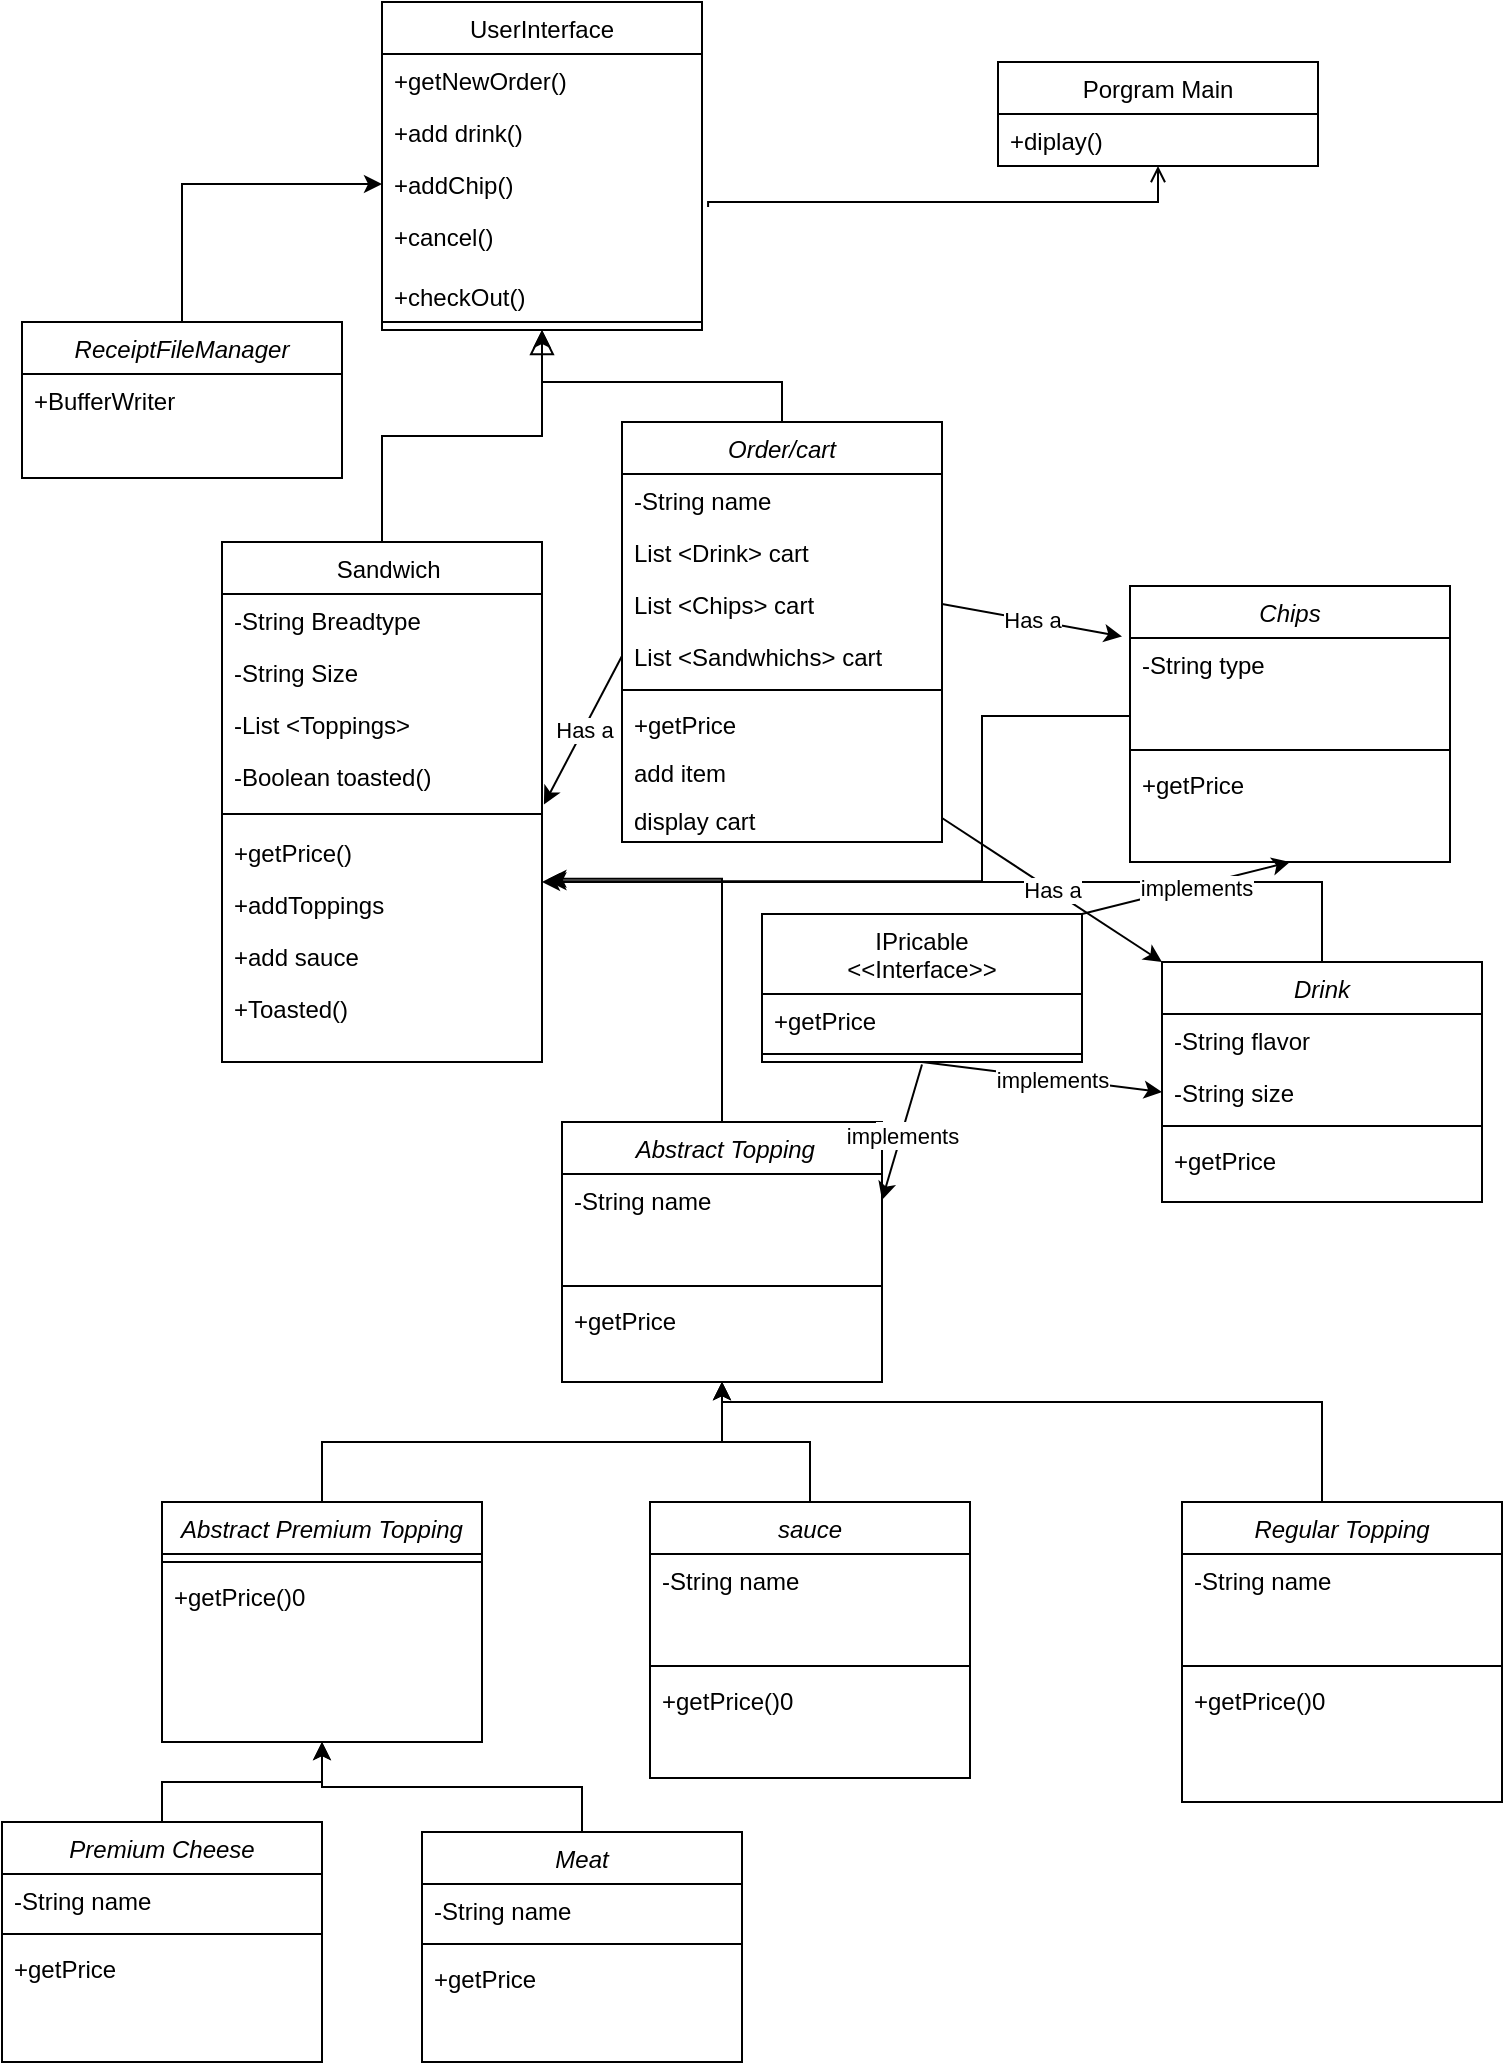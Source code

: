 <mxfile version="24.7.17">
  <diagram id="C5RBs43oDa-KdzZeNtuy" name="Page-1">
    <mxGraphModel dx="1685" dy="786" grid="1" gridSize="10" guides="1" tooltips="1" connect="1" arrows="1" fold="1" page="1" pageScale="1" pageWidth="827" pageHeight="1169" math="0" shadow="0">
      <root>
        <mxCell id="WIyWlLk6GJQsqaUBKTNV-0" />
        <mxCell id="WIyWlLk6GJQsqaUBKTNV-1" parent="WIyWlLk6GJQsqaUBKTNV-0" />
        <mxCell id="zkfFHV4jXpPFQw0GAbJ--6" value="  Sandwich" style="swimlane;fontStyle=0;align=center;verticalAlign=top;childLayout=stackLayout;horizontal=1;startSize=26;horizontalStack=0;resizeParent=1;resizeLast=0;collapsible=1;marginBottom=0;rounded=0;shadow=0;strokeWidth=1;" parent="WIyWlLk6GJQsqaUBKTNV-1" vertex="1">
          <mxGeometry x="120" y="360" width="160" height="260" as="geometry">
            <mxRectangle x="130" y="380" width="160" height="26" as="alternateBounds" />
          </mxGeometry>
        </mxCell>
        <mxCell id="zkfFHV4jXpPFQw0GAbJ--7" value="-String Breadtype&#xa;" style="text;align=left;verticalAlign=top;spacingLeft=4;spacingRight=4;overflow=hidden;rotatable=0;points=[[0,0.5],[1,0.5]];portConstraint=eastwest;" parent="zkfFHV4jXpPFQw0GAbJ--6" vertex="1">
          <mxGeometry y="26" width="160" height="26" as="geometry" />
        </mxCell>
        <mxCell id="zkfFHV4jXpPFQw0GAbJ--8" value="-String Size" style="text;align=left;verticalAlign=top;spacingLeft=4;spacingRight=4;overflow=hidden;rotatable=0;points=[[0,0.5],[1,0.5]];portConstraint=eastwest;rounded=0;shadow=0;html=0;" parent="zkfFHV4jXpPFQw0GAbJ--6" vertex="1">
          <mxGeometry y="52" width="160" height="26" as="geometry" />
        </mxCell>
        <mxCell id="WnvePumeRi0spUDsy9pE-118" value="-List &lt;Toppings&gt;" style="text;align=left;verticalAlign=top;spacingLeft=4;spacingRight=4;overflow=hidden;rotatable=0;points=[[0,0.5],[1,0.5]];portConstraint=eastwest;" vertex="1" parent="zkfFHV4jXpPFQw0GAbJ--6">
          <mxGeometry y="78" width="160" height="26" as="geometry" />
        </mxCell>
        <mxCell id="WnvePumeRi0spUDsy9pE-119" value="-Boolean toasted()" style="text;align=left;verticalAlign=top;spacingLeft=4;spacingRight=4;overflow=hidden;rotatable=0;points=[[0,0.5],[1,0.5]];portConstraint=eastwest;" vertex="1" parent="zkfFHV4jXpPFQw0GAbJ--6">
          <mxGeometry y="104" width="160" height="26" as="geometry" />
        </mxCell>
        <mxCell id="zkfFHV4jXpPFQw0GAbJ--9" value="" style="line;html=1;strokeWidth=1;align=left;verticalAlign=middle;spacingTop=-1;spacingLeft=3;spacingRight=3;rotatable=0;labelPosition=right;points=[];portConstraint=eastwest;" parent="zkfFHV4jXpPFQw0GAbJ--6" vertex="1">
          <mxGeometry y="130" width="160" height="12" as="geometry" />
        </mxCell>
        <mxCell id="WnvePumeRi0spUDsy9pE-21" value="+getPrice()" style="text;align=left;verticalAlign=top;spacingLeft=4;spacingRight=4;overflow=hidden;rotatable=0;points=[[0,0.5],[1,0.5]];portConstraint=eastwest;" vertex="1" parent="zkfFHV4jXpPFQw0GAbJ--6">
          <mxGeometry y="142" width="160" height="26" as="geometry" />
        </mxCell>
        <mxCell id="WnvePumeRi0spUDsy9pE-22" value="+addToppings" style="text;align=left;verticalAlign=top;spacingLeft=4;spacingRight=4;overflow=hidden;rotatable=0;points=[[0,0.5],[1,0.5]];portConstraint=eastwest;" vertex="1" parent="zkfFHV4jXpPFQw0GAbJ--6">
          <mxGeometry y="168" width="160" height="26" as="geometry" />
        </mxCell>
        <mxCell id="WnvePumeRi0spUDsy9pE-23" value="+add sauce" style="text;align=left;verticalAlign=top;spacingLeft=4;spacingRight=4;overflow=hidden;rotatable=0;points=[[0,0.5],[1,0.5]];portConstraint=eastwest;" vertex="1" parent="zkfFHV4jXpPFQw0GAbJ--6">
          <mxGeometry y="194" width="160" height="26" as="geometry" />
        </mxCell>
        <mxCell id="zkfFHV4jXpPFQw0GAbJ--11" value="+Toasted() " style="text;align=left;verticalAlign=top;spacingLeft=4;spacingRight=4;overflow=hidden;rotatable=0;points=[[0,0.5],[1,0.5]];portConstraint=eastwest;" parent="zkfFHV4jXpPFQw0GAbJ--6" vertex="1">
          <mxGeometry y="220" width="160" height="26" as="geometry" />
        </mxCell>
        <mxCell id="zkfFHV4jXpPFQw0GAbJ--12" value="" style="endArrow=block;endSize=10;endFill=0;shadow=0;strokeWidth=1;rounded=0;curved=0;edgeStyle=elbowEdgeStyle;elbow=vertical;entryX=0.5;entryY=1;entryDx=0;entryDy=0;" parent="WIyWlLk6GJQsqaUBKTNV-1" source="zkfFHV4jXpPFQw0GAbJ--6" target="WnvePumeRi0spUDsy9pE-9" edge="1">
          <mxGeometry width="160" relative="1" as="geometry">
            <mxPoint x="200" y="203" as="sourcePoint" />
            <mxPoint x="290" y="290" as="targetPoint" />
          </mxGeometry>
        </mxCell>
        <mxCell id="zkfFHV4jXpPFQw0GAbJ--17" value="Porgram Main" style="swimlane;fontStyle=0;align=center;verticalAlign=top;childLayout=stackLayout;horizontal=1;startSize=26;horizontalStack=0;resizeParent=1;resizeLast=0;collapsible=1;marginBottom=0;rounded=0;shadow=0;strokeWidth=1;" parent="WIyWlLk6GJQsqaUBKTNV-1" vertex="1">
          <mxGeometry x="508" y="120" width="160" height="52" as="geometry">
            <mxRectangle x="550" y="140" width="160" height="26" as="alternateBounds" />
          </mxGeometry>
        </mxCell>
        <mxCell id="zkfFHV4jXpPFQw0GAbJ--19" value="+diplay()" style="text;align=left;verticalAlign=top;spacingLeft=4;spacingRight=4;overflow=hidden;rotatable=0;points=[[0,0.5],[1,0.5]];portConstraint=eastwest;rounded=0;shadow=0;html=0;" parent="zkfFHV4jXpPFQw0GAbJ--17" vertex="1">
          <mxGeometry y="26" width="160" height="26" as="geometry" />
        </mxCell>
        <mxCell id="zkfFHV4jXpPFQw0GAbJ--26" value="" style="endArrow=open;shadow=0;strokeWidth=1;rounded=0;curved=0;endFill=1;edgeStyle=elbowEdgeStyle;elbow=vertical;exitX=1.019;exitY=0.944;exitDx=0;exitDy=0;exitPerimeter=0;" parent="WIyWlLk6GJQsqaUBKTNV-1" source="WnvePumeRi0spUDsy9pE-12" target="zkfFHV4jXpPFQw0GAbJ--17" edge="1">
          <mxGeometry x="0.5" y="41" relative="1" as="geometry">
            <mxPoint x="370" y="190" as="sourcePoint" />
            <mxPoint x="540" y="192" as="targetPoint" />
            <mxPoint x="-40" y="32" as="offset" />
            <Array as="points">
              <mxPoint x="360" y="190" />
            </Array>
          </mxGeometry>
        </mxCell>
        <mxCell id="WnvePumeRi0spUDsy9pE-9" value="UserInterface" style="swimlane;fontStyle=0;align=center;verticalAlign=top;childLayout=stackLayout;horizontal=1;startSize=26;horizontalStack=0;resizeParent=1;resizeLast=0;collapsible=1;marginBottom=0;rounded=0;shadow=0;strokeWidth=1;" vertex="1" parent="WIyWlLk6GJQsqaUBKTNV-1">
          <mxGeometry x="200" y="90" width="160" height="164" as="geometry">
            <mxRectangle x="550" y="140" width="160" height="26" as="alternateBounds" />
          </mxGeometry>
        </mxCell>
        <mxCell id="WnvePumeRi0spUDsy9pE-10" value="+getNewOrder()" style="text;align=left;verticalAlign=top;spacingLeft=4;spacingRight=4;overflow=hidden;rotatable=0;points=[[0,0.5],[1,0.5]];portConstraint=eastwest;rounded=0;shadow=0;html=0;" vertex="1" parent="WnvePumeRi0spUDsy9pE-9">
          <mxGeometry y="26" width="160" height="26" as="geometry" />
        </mxCell>
        <mxCell id="WnvePumeRi0spUDsy9pE-11" value="+add drink()" style="text;align=left;verticalAlign=top;spacingLeft=4;spacingRight=4;overflow=hidden;rotatable=0;points=[[0,0.5],[1,0.5]];portConstraint=eastwest;rounded=0;shadow=0;html=0;" vertex="1" parent="WnvePumeRi0spUDsy9pE-9">
          <mxGeometry y="52" width="160" height="26" as="geometry" />
        </mxCell>
        <mxCell id="WnvePumeRi0spUDsy9pE-12" value="+addChip()" style="text;align=left;verticalAlign=top;spacingLeft=4;spacingRight=4;overflow=hidden;rotatable=0;points=[[0,0.5],[1,0.5]];portConstraint=eastwest;rounded=0;shadow=0;html=0;" vertex="1" parent="WnvePumeRi0spUDsy9pE-9">
          <mxGeometry y="78" width="160" height="26" as="geometry" />
        </mxCell>
        <mxCell id="WnvePumeRi0spUDsy9pE-13" value="+cancel()" style="text;align=left;verticalAlign=top;spacingLeft=4;spacingRight=4;overflow=hidden;rotatable=0;points=[[0,0.5],[1,0.5]];portConstraint=eastwest;" vertex="1" parent="WnvePumeRi0spUDsy9pE-9">
          <mxGeometry y="104" width="160" height="30" as="geometry" />
        </mxCell>
        <mxCell id="WnvePumeRi0spUDsy9pE-14" value="+checkOut()" style="text;align=left;verticalAlign=top;spacingLeft=4;spacingRight=4;overflow=hidden;rotatable=0;points=[[0,0.5],[1,0.5]];portConstraint=eastwest;" vertex="1" parent="WnvePumeRi0spUDsy9pE-9">
          <mxGeometry y="134" width="160" height="22" as="geometry" />
        </mxCell>
        <mxCell id="WnvePumeRi0spUDsy9pE-15" value="" style="line;html=1;strokeWidth=1;align=left;verticalAlign=middle;spacingTop=-1;spacingLeft=3;spacingRight=3;rotatable=0;labelPosition=right;points=[];portConstraint=eastwest;" vertex="1" parent="WnvePumeRi0spUDsy9pE-9">
          <mxGeometry y="156" width="160" height="8" as="geometry" />
        </mxCell>
        <mxCell id="WnvePumeRi0spUDsy9pE-17" value="IPricable&#xa;&lt;&lt;Interface&gt;&gt;" style="swimlane;fontStyle=0;align=center;verticalAlign=top;childLayout=stackLayout;horizontal=1;startSize=40;horizontalStack=0;resizeParent=1;resizeLast=0;collapsible=1;marginBottom=0;rounded=0;shadow=0;strokeWidth=1;" vertex="1" parent="WIyWlLk6GJQsqaUBKTNV-1">
          <mxGeometry x="390" y="546" width="160" height="74" as="geometry">
            <mxRectangle x="20" y="110" width="160" height="26" as="alternateBounds" />
          </mxGeometry>
        </mxCell>
        <mxCell id="WnvePumeRi0spUDsy9pE-18" value="+getPrice" style="text;align=left;verticalAlign=top;spacingLeft=4;spacingRight=4;overflow=hidden;rotatable=0;points=[[0,0.5],[1,0.5]];portConstraint=eastwest;rounded=0;shadow=0;html=0;" vertex="1" parent="WnvePumeRi0spUDsy9pE-17">
          <mxGeometry y="40" width="160" height="26" as="geometry" />
        </mxCell>
        <mxCell id="WnvePumeRi0spUDsy9pE-19" value="" style="line;html=1;strokeWidth=1;align=left;verticalAlign=middle;spacingTop=-1;spacingLeft=3;spacingRight=3;rotatable=0;labelPosition=right;points=[];portConstraint=eastwest;" vertex="1" parent="WnvePumeRi0spUDsy9pE-17">
          <mxGeometry y="66" width="160" height="8" as="geometry" />
        </mxCell>
        <mxCell id="WnvePumeRi0spUDsy9pE-143" style="edgeStyle=orthogonalEdgeStyle;rounded=0;orthogonalLoop=1;jettySize=auto;html=1;" edge="1" parent="WIyWlLk6GJQsqaUBKTNV-1" source="WnvePumeRi0spUDsy9pE-62">
          <mxGeometry relative="1" as="geometry">
            <mxPoint x="280" y="530" as="targetPoint" />
            <Array as="points">
              <mxPoint x="670" y="530" />
              <mxPoint x="670" y="530" />
            </Array>
          </mxGeometry>
        </mxCell>
        <mxCell id="WnvePumeRi0spUDsy9pE-62" value="Drink" style="swimlane;fontStyle=2;align=center;verticalAlign=top;childLayout=stackLayout;horizontal=1;startSize=26;horizontalStack=0;resizeParent=1;resizeLast=0;collapsible=1;marginBottom=0;rounded=0;shadow=0;strokeWidth=1;" vertex="1" parent="WIyWlLk6GJQsqaUBKTNV-1">
          <mxGeometry x="590" y="570" width="160" height="120" as="geometry">
            <mxRectangle x="230" y="140" width="160" height="26" as="alternateBounds" />
          </mxGeometry>
        </mxCell>
        <mxCell id="WnvePumeRi0spUDsy9pE-63" value="-String flavor" style="text;align=left;verticalAlign=top;spacingLeft=4;spacingRight=4;overflow=hidden;rotatable=0;points=[[0,0.5],[1,0.5]];portConstraint=eastwest;" vertex="1" parent="WnvePumeRi0spUDsy9pE-62">
          <mxGeometry y="26" width="160" height="26" as="geometry" />
        </mxCell>
        <mxCell id="WnvePumeRi0spUDsy9pE-64" value="-String size" style="text;align=left;verticalAlign=top;spacingLeft=4;spacingRight=4;overflow=hidden;rotatable=0;points=[[0,0.5],[1,0.5]];portConstraint=eastwest;rounded=0;shadow=0;html=0;" vertex="1" parent="WnvePumeRi0spUDsy9pE-62">
          <mxGeometry y="52" width="160" height="26" as="geometry" />
        </mxCell>
        <mxCell id="WnvePumeRi0spUDsy9pE-67" value="" style="line;html=1;strokeWidth=1;align=left;verticalAlign=middle;spacingTop=-1;spacingLeft=3;spacingRight=3;rotatable=0;labelPosition=right;points=[];portConstraint=eastwest;" vertex="1" parent="WnvePumeRi0spUDsy9pE-62">
          <mxGeometry y="78" width="160" height="8" as="geometry" />
        </mxCell>
        <mxCell id="WnvePumeRi0spUDsy9pE-68" value="+getPrice" style="text;align=left;verticalAlign=top;spacingLeft=4;spacingRight=4;overflow=hidden;rotatable=0;points=[[0,0.5],[1,0.5]];portConstraint=eastwest;" vertex="1" parent="WnvePumeRi0spUDsy9pE-62">
          <mxGeometry y="86" width="160" height="26" as="geometry" />
        </mxCell>
        <mxCell id="WnvePumeRi0spUDsy9pE-139" style="edgeStyle=orthogonalEdgeStyle;rounded=0;orthogonalLoop=1;jettySize=auto;html=1;entryX=0.5;entryY=1;entryDx=0;entryDy=0;" edge="1" parent="WIyWlLk6GJQsqaUBKTNV-1" source="WnvePumeRi0spUDsy9pE-76" target="WnvePumeRi0spUDsy9pE-121">
          <mxGeometry relative="1" as="geometry">
            <mxPoint x="680" y="790" as="targetPoint" />
            <Array as="points">
              <mxPoint x="670" y="790" />
              <mxPoint x="370" y="790" />
            </Array>
          </mxGeometry>
        </mxCell>
        <mxCell id="WnvePumeRi0spUDsy9pE-76" value="Regular Topping" style="swimlane;fontStyle=2;align=center;verticalAlign=top;childLayout=stackLayout;horizontal=1;startSize=26;horizontalStack=0;resizeParent=1;resizeLast=0;collapsible=1;marginBottom=0;rounded=0;shadow=0;strokeWidth=1;" vertex="1" parent="WIyWlLk6GJQsqaUBKTNV-1">
          <mxGeometry x="600" y="840" width="160" height="150" as="geometry">
            <mxRectangle x="230" y="140" width="160" height="26" as="alternateBounds" />
          </mxGeometry>
        </mxCell>
        <mxCell id="WnvePumeRi0spUDsy9pE-77" value="-String name" style="text;align=left;verticalAlign=top;spacingLeft=4;spacingRight=4;overflow=hidden;rotatable=0;points=[[0,0.5],[1,0.5]];portConstraint=eastwest;" vertex="1" parent="WnvePumeRi0spUDsy9pE-76">
          <mxGeometry y="26" width="160" height="26" as="geometry" />
        </mxCell>
        <mxCell id="WnvePumeRi0spUDsy9pE-78" value=" " style="text;align=left;verticalAlign=top;spacingLeft=4;spacingRight=4;overflow=hidden;rotatable=0;points=[[0,0.5],[1,0.5]];portConstraint=eastwest;rounded=0;shadow=0;html=0;" vertex="1" parent="WnvePumeRi0spUDsy9pE-76">
          <mxGeometry y="52" width="160" height="26" as="geometry" />
        </mxCell>
        <mxCell id="WnvePumeRi0spUDsy9pE-79" value="" style="line;html=1;strokeWidth=1;align=left;verticalAlign=middle;spacingTop=-1;spacingLeft=3;spacingRight=3;rotatable=0;labelPosition=right;points=[];portConstraint=eastwest;" vertex="1" parent="WnvePumeRi0spUDsy9pE-76">
          <mxGeometry y="78" width="160" height="8" as="geometry" />
        </mxCell>
        <mxCell id="WnvePumeRi0spUDsy9pE-120" value="+getPrice()0" style="text;align=left;verticalAlign=top;spacingLeft=4;spacingRight=4;overflow=hidden;rotatable=0;points=[[0,0.5],[1,0.5]];portConstraint=eastwest;" vertex="1" parent="WnvePumeRi0spUDsy9pE-76">
          <mxGeometry y="86" width="160" height="26" as="geometry" />
        </mxCell>
        <mxCell id="WnvePumeRi0spUDsy9pE-138" style="edgeStyle=orthogonalEdgeStyle;rounded=0;orthogonalLoop=1;jettySize=auto;html=1;entryX=0.5;entryY=1;entryDx=0;entryDy=0;" edge="1" parent="WIyWlLk6GJQsqaUBKTNV-1" source="WnvePumeRi0spUDsy9pE-86" target="WnvePumeRi0spUDsy9pE-121">
          <mxGeometry relative="1" as="geometry" />
        </mxCell>
        <mxCell id="WnvePumeRi0spUDsy9pE-86" value="sauce" style="swimlane;fontStyle=2;align=center;verticalAlign=top;childLayout=stackLayout;horizontal=1;startSize=26;horizontalStack=0;resizeParent=1;resizeLast=0;collapsible=1;marginBottom=0;rounded=0;shadow=0;strokeWidth=1;" vertex="1" parent="WIyWlLk6GJQsqaUBKTNV-1">
          <mxGeometry x="334" y="840" width="160" height="138" as="geometry">
            <mxRectangle x="230" y="140" width="160" height="26" as="alternateBounds" />
          </mxGeometry>
        </mxCell>
        <mxCell id="WnvePumeRi0spUDsy9pE-87" value="-String name" style="text;align=left;verticalAlign=top;spacingLeft=4;spacingRight=4;overflow=hidden;rotatable=0;points=[[0,0.5],[1,0.5]];portConstraint=eastwest;" vertex="1" parent="WnvePumeRi0spUDsy9pE-86">
          <mxGeometry y="26" width="160" height="26" as="geometry" />
        </mxCell>
        <mxCell id="WnvePumeRi0spUDsy9pE-88" value=" " style="text;align=left;verticalAlign=top;spacingLeft=4;spacingRight=4;overflow=hidden;rotatable=0;points=[[0,0.5],[1,0.5]];portConstraint=eastwest;rounded=0;shadow=0;html=0;" vertex="1" parent="WnvePumeRi0spUDsy9pE-86">
          <mxGeometry y="52" width="160" height="26" as="geometry" />
        </mxCell>
        <mxCell id="WnvePumeRi0spUDsy9pE-89" value="" style="line;html=1;strokeWidth=1;align=left;verticalAlign=middle;spacingTop=-1;spacingLeft=3;spacingRight=3;rotatable=0;labelPosition=right;points=[];portConstraint=eastwest;" vertex="1" parent="WnvePumeRi0spUDsy9pE-86">
          <mxGeometry y="78" width="160" height="8" as="geometry" />
        </mxCell>
        <mxCell id="WnvePumeRi0spUDsy9pE-148" value="+getPrice()0" style="text;align=left;verticalAlign=top;spacingLeft=4;spacingRight=4;overflow=hidden;rotatable=0;points=[[0,0.5],[1,0.5]];portConstraint=eastwest;" vertex="1" parent="WnvePumeRi0spUDsy9pE-86">
          <mxGeometry y="86" width="160" height="26" as="geometry" />
        </mxCell>
        <mxCell id="WnvePumeRi0spUDsy9pE-91" value="Chips" style="swimlane;fontStyle=2;align=center;verticalAlign=top;childLayout=stackLayout;horizontal=1;startSize=26;horizontalStack=0;resizeParent=1;resizeLast=0;collapsible=1;marginBottom=0;rounded=0;shadow=0;strokeWidth=1;" vertex="1" parent="WIyWlLk6GJQsqaUBKTNV-1">
          <mxGeometry x="574" y="382" width="160" height="138" as="geometry">
            <mxRectangle x="230" y="140" width="160" height="26" as="alternateBounds" />
          </mxGeometry>
        </mxCell>
        <mxCell id="WnvePumeRi0spUDsy9pE-92" value="-String type" style="text;align=left;verticalAlign=top;spacingLeft=4;spacingRight=4;overflow=hidden;rotatable=0;points=[[0,0.5],[1,0.5]];portConstraint=eastwest;" vertex="1" parent="WnvePumeRi0spUDsy9pE-91">
          <mxGeometry y="26" width="160" height="26" as="geometry" />
        </mxCell>
        <mxCell id="WnvePumeRi0spUDsy9pE-93" value=" " style="text;align=left;verticalAlign=top;spacingLeft=4;spacingRight=4;overflow=hidden;rotatable=0;points=[[0,0.5],[1,0.5]];portConstraint=eastwest;rounded=0;shadow=0;html=0;" vertex="1" parent="WnvePumeRi0spUDsy9pE-91">
          <mxGeometry y="52" width="160" height="26" as="geometry" />
        </mxCell>
        <mxCell id="WnvePumeRi0spUDsy9pE-94" value="" style="line;html=1;strokeWidth=1;align=left;verticalAlign=middle;spacingTop=-1;spacingLeft=3;spacingRight=3;rotatable=0;labelPosition=right;points=[];portConstraint=eastwest;" vertex="1" parent="WnvePumeRi0spUDsy9pE-91">
          <mxGeometry y="78" width="160" height="8" as="geometry" />
        </mxCell>
        <mxCell id="WnvePumeRi0spUDsy9pE-95" value="+getPrice" style="text;align=left;verticalAlign=top;spacingLeft=4;spacingRight=4;overflow=hidden;rotatable=0;points=[[0,0.5],[1,0.5]];portConstraint=eastwest;" vertex="1" parent="WnvePumeRi0spUDsy9pE-91">
          <mxGeometry y="86" width="160" height="24" as="geometry" />
        </mxCell>
        <mxCell id="WnvePumeRi0spUDsy9pE-150" style="edgeStyle=orthogonalEdgeStyle;rounded=0;orthogonalLoop=1;jettySize=auto;html=1;entryX=0.5;entryY=1;entryDx=0;entryDy=0;" edge="1" parent="WIyWlLk6GJQsqaUBKTNV-1" source="WnvePumeRi0spUDsy9pE-96" target="WnvePumeRi0spUDsy9pE-9">
          <mxGeometry relative="1" as="geometry">
            <mxPoint x="280" y="280" as="targetPoint" />
            <Array as="points">
              <mxPoint x="400" y="280" />
              <mxPoint x="280" y="280" />
            </Array>
          </mxGeometry>
        </mxCell>
        <mxCell id="WnvePumeRi0spUDsy9pE-96" value="Order/cart" style="swimlane;fontStyle=2;align=center;verticalAlign=top;childLayout=stackLayout;horizontal=1;startSize=26;horizontalStack=0;resizeParent=1;resizeLast=0;collapsible=1;marginBottom=0;rounded=0;shadow=0;strokeWidth=1;" vertex="1" parent="WIyWlLk6GJQsqaUBKTNV-1">
          <mxGeometry x="320" y="300" width="160" height="210" as="geometry">
            <mxRectangle x="230" y="140" width="160" height="26" as="alternateBounds" />
          </mxGeometry>
        </mxCell>
        <mxCell id="WnvePumeRi0spUDsy9pE-97" value="-String name" style="text;align=left;verticalAlign=top;spacingLeft=4;spacingRight=4;overflow=hidden;rotatable=0;points=[[0,0.5],[1,0.5]];portConstraint=eastwest;" vertex="1" parent="WnvePumeRi0spUDsy9pE-96">
          <mxGeometry y="26" width="160" height="26" as="geometry" />
        </mxCell>
        <mxCell id="WnvePumeRi0spUDsy9pE-98" value="List &lt;Drink&gt; cart" style="text;align=left;verticalAlign=top;spacingLeft=4;spacingRight=4;overflow=hidden;rotatable=0;points=[[0,0.5],[1,0.5]];portConstraint=eastwest;rounded=0;shadow=0;html=0;" vertex="1" parent="WnvePumeRi0spUDsy9pE-96">
          <mxGeometry y="52" width="160" height="26" as="geometry" />
        </mxCell>
        <mxCell id="WnvePumeRi0spUDsy9pE-152" value="List &lt;Chips&gt; cart" style="text;align=left;verticalAlign=top;spacingLeft=4;spacingRight=4;overflow=hidden;rotatable=0;points=[[0,0.5],[1,0.5]];portConstraint=eastwest;rounded=0;shadow=0;html=0;" vertex="1" parent="WnvePumeRi0spUDsy9pE-96">
          <mxGeometry y="78" width="160" height="26" as="geometry" />
        </mxCell>
        <mxCell id="WnvePumeRi0spUDsy9pE-153" value="List &lt;Sandwhichs&gt; cart" style="text;align=left;verticalAlign=top;spacingLeft=4;spacingRight=4;overflow=hidden;rotatable=0;points=[[0,0.5],[1,0.5]];portConstraint=eastwest;rounded=0;shadow=0;html=0;" vertex="1" parent="WnvePumeRi0spUDsy9pE-96">
          <mxGeometry y="104" width="160" height="26" as="geometry" />
        </mxCell>
        <mxCell id="WnvePumeRi0spUDsy9pE-99" value="" style="line;html=1;strokeWidth=1;align=left;verticalAlign=middle;spacingTop=-1;spacingLeft=3;spacingRight=3;rotatable=0;labelPosition=right;points=[];portConstraint=eastwest;" vertex="1" parent="WnvePumeRi0spUDsy9pE-96">
          <mxGeometry y="130" width="160" height="8" as="geometry" />
        </mxCell>
        <mxCell id="WnvePumeRi0spUDsy9pE-100" value="+getPrice" style="text;align=left;verticalAlign=top;spacingLeft=4;spacingRight=4;overflow=hidden;rotatable=0;points=[[0,0.5],[1,0.5]];portConstraint=eastwest;" vertex="1" parent="WnvePumeRi0spUDsy9pE-96">
          <mxGeometry y="138" width="160" height="24" as="geometry" />
        </mxCell>
        <mxCell id="WnvePumeRi0spUDsy9pE-101" value="add item&#xa;" style="text;align=left;verticalAlign=top;spacingLeft=4;spacingRight=4;overflow=hidden;rotatable=0;points=[[0,0.5],[1,0.5]];portConstraint=eastwest;" vertex="1" parent="WnvePumeRi0spUDsy9pE-96">
          <mxGeometry y="162" width="160" height="24" as="geometry" />
        </mxCell>
        <mxCell id="WnvePumeRi0spUDsy9pE-102" value="display cart&#xa;" style="text;align=left;verticalAlign=top;spacingLeft=4;spacingRight=4;overflow=hidden;rotatable=0;points=[[0,0.5],[1,0.5]];portConstraint=eastwest;" vertex="1" parent="WnvePumeRi0spUDsy9pE-96">
          <mxGeometry y="186" width="160" height="24" as="geometry" />
        </mxCell>
        <mxCell id="WnvePumeRi0spUDsy9pE-149" style="edgeStyle=orthogonalEdgeStyle;rounded=0;orthogonalLoop=1;jettySize=auto;html=1;entryX=0;entryY=0.5;entryDx=0;entryDy=0;" edge="1" parent="WIyWlLk6GJQsqaUBKTNV-1" source="WnvePumeRi0spUDsy9pE-113" target="WnvePumeRi0spUDsy9pE-12">
          <mxGeometry relative="1" as="geometry">
            <mxPoint x="100" y="190" as="targetPoint" />
            <Array as="points">
              <mxPoint x="100" y="181" />
            </Array>
          </mxGeometry>
        </mxCell>
        <mxCell id="WnvePumeRi0spUDsy9pE-113" value="ReceiptFileManager" style="swimlane;fontStyle=2;align=center;verticalAlign=top;childLayout=stackLayout;horizontal=1;startSize=26;horizontalStack=0;resizeParent=1;resizeLast=0;collapsible=1;marginBottom=0;rounded=0;shadow=0;strokeWidth=1;" vertex="1" parent="WIyWlLk6GJQsqaUBKTNV-1">
          <mxGeometry x="20" y="250" width="160" height="78" as="geometry">
            <mxRectangle x="230" y="140" width="160" height="26" as="alternateBounds" />
          </mxGeometry>
        </mxCell>
        <mxCell id="WnvePumeRi0spUDsy9pE-114" value="+BufferWriter" style="text;align=left;verticalAlign=top;spacingLeft=4;spacingRight=4;overflow=hidden;rotatable=0;points=[[0,0.5],[1,0.5]];portConstraint=eastwest;" vertex="1" parent="WnvePumeRi0spUDsy9pE-113">
          <mxGeometry y="26" width="160" height="26" as="geometry" />
        </mxCell>
        <mxCell id="WnvePumeRi0spUDsy9pE-115" value=" " style="text;align=left;verticalAlign=top;spacingLeft=4;spacingRight=4;overflow=hidden;rotatable=0;points=[[0,0.5],[1,0.5]];portConstraint=eastwest;rounded=0;shadow=0;html=0;" vertex="1" parent="WnvePumeRi0spUDsy9pE-113">
          <mxGeometry y="52" width="160" height="26" as="geometry" />
        </mxCell>
        <mxCell id="WnvePumeRi0spUDsy9pE-147" style="edgeStyle=orthogonalEdgeStyle;rounded=0;orthogonalLoop=1;jettySize=auto;html=1;entryX=1.02;entryY=0.015;entryDx=0;entryDy=0;entryPerimeter=0;" edge="1" parent="WIyWlLk6GJQsqaUBKTNV-1" source="WnvePumeRi0spUDsy9pE-121" target="WnvePumeRi0spUDsy9pE-22">
          <mxGeometry relative="1" as="geometry">
            <mxPoint x="370" y="530" as="targetPoint" />
            <Array as="points">
              <mxPoint x="370" y="528" />
            </Array>
          </mxGeometry>
        </mxCell>
        <mxCell id="WnvePumeRi0spUDsy9pE-121" value=" Abstract Topping" style="swimlane;fontStyle=2;align=center;verticalAlign=top;childLayout=stackLayout;horizontal=1;startSize=26;horizontalStack=0;resizeParent=1;resizeLast=0;collapsible=1;marginBottom=0;rounded=0;shadow=0;strokeWidth=1;" vertex="1" parent="WIyWlLk6GJQsqaUBKTNV-1">
          <mxGeometry x="290" y="650" width="160" height="130" as="geometry">
            <mxRectangle x="230" y="140" width="160" height="26" as="alternateBounds" />
          </mxGeometry>
        </mxCell>
        <mxCell id="WnvePumeRi0spUDsy9pE-122" value="-String name" style="text;align=left;verticalAlign=top;spacingLeft=4;spacingRight=4;overflow=hidden;rotatable=0;points=[[0,0.5],[1,0.5]];portConstraint=eastwest;" vertex="1" parent="WnvePumeRi0spUDsy9pE-121">
          <mxGeometry y="26" width="160" height="26" as="geometry" />
        </mxCell>
        <mxCell id="WnvePumeRi0spUDsy9pE-123" value=" " style="text;align=left;verticalAlign=top;spacingLeft=4;spacingRight=4;overflow=hidden;rotatable=0;points=[[0,0.5],[1,0.5]];portConstraint=eastwest;rounded=0;shadow=0;html=0;" vertex="1" parent="WnvePumeRi0spUDsy9pE-121">
          <mxGeometry y="52" width="160" height="26" as="geometry" />
        </mxCell>
        <mxCell id="WnvePumeRi0spUDsy9pE-124" value="" style="line;html=1;strokeWidth=1;align=left;verticalAlign=middle;spacingTop=-1;spacingLeft=3;spacingRight=3;rotatable=0;labelPosition=right;points=[];portConstraint=eastwest;" vertex="1" parent="WnvePumeRi0spUDsy9pE-121">
          <mxGeometry y="78" width="160" height="8" as="geometry" />
        </mxCell>
        <mxCell id="WnvePumeRi0spUDsy9pE-125" value="+getPrice" style="text;align=left;verticalAlign=top;spacingLeft=4;spacingRight=4;overflow=hidden;rotatable=0;points=[[0,0.5],[1,0.5]];portConstraint=eastwest;" vertex="1" parent="WnvePumeRi0spUDsy9pE-121">
          <mxGeometry y="86" width="160" height="26" as="geometry" />
        </mxCell>
        <mxCell id="WnvePumeRi0spUDsy9pE-141" style="edgeStyle=orthogonalEdgeStyle;rounded=0;orthogonalLoop=1;jettySize=auto;html=1;entryX=0.5;entryY=1;entryDx=0;entryDy=0;" edge="1" parent="WIyWlLk6GJQsqaUBKTNV-1" source="WnvePumeRi0spUDsy9pE-126" target="zkfFHV4jXpPFQw0GAbJ--0">
          <mxGeometry relative="1" as="geometry" />
        </mxCell>
        <mxCell id="WnvePumeRi0spUDsy9pE-126" value="Premium Cheese" style="swimlane;fontStyle=2;align=center;verticalAlign=top;childLayout=stackLayout;horizontal=1;startSize=26;horizontalStack=0;resizeParent=1;resizeLast=0;collapsible=1;marginBottom=0;rounded=0;shadow=0;strokeWidth=1;" vertex="1" parent="WIyWlLk6GJQsqaUBKTNV-1">
          <mxGeometry x="10" y="1000" width="160" height="120" as="geometry">
            <mxRectangle x="230" y="140" width="160" height="26" as="alternateBounds" />
          </mxGeometry>
        </mxCell>
        <mxCell id="WnvePumeRi0spUDsy9pE-127" value="-String name" style="text;align=left;verticalAlign=top;spacingLeft=4;spacingRight=4;overflow=hidden;rotatable=0;points=[[0,0.5],[1,0.5]];portConstraint=eastwest;" vertex="1" parent="WnvePumeRi0spUDsy9pE-126">
          <mxGeometry y="26" width="160" height="26" as="geometry" />
        </mxCell>
        <mxCell id="WnvePumeRi0spUDsy9pE-129" value="" style="line;html=1;strokeWidth=1;align=left;verticalAlign=middle;spacingTop=-1;spacingLeft=3;spacingRight=3;rotatable=0;labelPosition=right;points=[];portConstraint=eastwest;" vertex="1" parent="WnvePumeRi0spUDsy9pE-126">
          <mxGeometry y="52" width="160" height="8" as="geometry" />
        </mxCell>
        <mxCell id="WnvePumeRi0spUDsy9pE-130" value="+getPrice" style="text;align=left;verticalAlign=top;spacingLeft=4;spacingRight=4;overflow=hidden;rotatable=0;points=[[0,0.5],[1,0.5]];portConstraint=eastwest;" vertex="1" parent="WnvePumeRi0spUDsy9pE-126">
          <mxGeometry y="60" width="160" height="26" as="geometry" />
        </mxCell>
        <mxCell id="WnvePumeRi0spUDsy9pE-140" style="edgeStyle=orthogonalEdgeStyle;rounded=0;orthogonalLoop=1;jettySize=auto;html=1;entryX=0.5;entryY=1;entryDx=0;entryDy=0;" edge="1" parent="WIyWlLk6GJQsqaUBKTNV-1" source="WnvePumeRi0spUDsy9pE-131" target="zkfFHV4jXpPFQw0GAbJ--0">
          <mxGeometry relative="1" as="geometry" />
        </mxCell>
        <mxCell id="WnvePumeRi0spUDsy9pE-131" value="Meat" style="swimlane;fontStyle=2;align=center;verticalAlign=top;childLayout=stackLayout;horizontal=1;startSize=26;horizontalStack=0;resizeParent=1;resizeLast=0;collapsible=1;marginBottom=0;rounded=0;shadow=0;strokeWidth=1;" vertex="1" parent="WIyWlLk6GJQsqaUBKTNV-1">
          <mxGeometry x="220" y="1005" width="160" height="115" as="geometry">
            <mxRectangle x="230" y="140" width="160" height="26" as="alternateBounds" />
          </mxGeometry>
        </mxCell>
        <mxCell id="WnvePumeRi0spUDsy9pE-132" value="-String name" style="text;align=left;verticalAlign=top;spacingLeft=4;spacingRight=4;overflow=hidden;rotatable=0;points=[[0,0.5],[1,0.5]];portConstraint=eastwest;" vertex="1" parent="WnvePumeRi0spUDsy9pE-131">
          <mxGeometry y="26" width="160" height="26" as="geometry" />
        </mxCell>
        <mxCell id="WnvePumeRi0spUDsy9pE-134" value="" style="line;html=1;strokeWidth=1;align=left;verticalAlign=middle;spacingTop=-1;spacingLeft=3;spacingRight=3;rotatable=0;labelPosition=right;points=[];portConstraint=eastwest;" vertex="1" parent="WnvePumeRi0spUDsy9pE-131">
          <mxGeometry y="52" width="160" height="8" as="geometry" />
        </mxCell>
        <mxCell id="WnvePumeRi0spUDsy9pE-135" value="+getPrice" style="text;align=left;verticalAlign=top;spacingLeft=4;spacingRight=4;overflow=hidden;rotatable=0;points=[[0,0.5],[1,0.5]];portConstraint=eastwest;" vertex="1" parent="WnvePumeRi0spUDsy9pE-131">
          <mxGeometry y="60" width="160" height="26" as="geometry" />
        </mxCell>
        <mxCell id="WnvePumeRi0spUDsy9pE-137" style="edgeStyle=orthogonalEdgeStyle;rounded=0;orthogonalLoop=1;jettySize=auto;html=1;exitX=0.5;exitY=0;exitDx=0;exitDy=0;entryX=0.5;entryY=1;entryDx=0;entryDy=0;" edge="1" parent="WIyWlLk6GJQsqaUBKTNV-1" source="zkfFHV4jXpPFQw0GAbJ--0" target="WnvePumeRi0spUDsy9pE-121">
          <mxGeometry relative="1" as="geometry" />
        </mxCell>
        <mxCell id="zkfFHV4jXpPFQw0GAbJ--0" value="Abstract Premium Topping" style="swimlane;fontStyle=2;align=center;verticalAlign=top;childLayout=stackLayout;horizontal=1;startSize=26;horizontalStack=0;resizeParent=1;resizeLast=0;collapsible=1;marginBottom=0;rounded=0;shadow=0;strokeWidth=1;" parent="WIyWlLk6GJQsqaUBKTNV-1" vertex="1">
          <mxGeometry x="90" y="840" width="160" height="120" as="geometry">
            <mxRectangle x="230" y="140" width="160" height="26" as="alternateBounds" />
          </mxGeometry>
        </mxCell>
        <mxCell id="zkfFHV4jXpPFQw0GAbJ--4" value="" style="line;html=1;strokeWidth=1;align=left;verticalAlign=middle;spacingTop=-1;spacingLeft=3;spacingRight=3;rotatable=0;labelPosition=right;points=[];portConstraint=eastwest;" parent="zkfFHV4jXpPFQw0GAbJ--0" vertex="1">
          <mxGeometry y="26" width="160" height="8" as="geometry" />
        </mxCell>
        <mxCell id="zkfFHV4jXpPFQw0GAbJ--5" value="+getPrice()0" style="text;align=left;verticalAlign=top;spacingLeft=4;spacingRight=4;overflow=hidden;rotatable=0;points=[[0,0.5],[1,0.5]];portConstraint=eastwest;" parent="zkfFHV4jXpPFQw0GAbJ--0" vertex="1">
          <mxGeometry y="34" width="160" height="26" as="geometry" />
        </mxCell>
        <mxCell id="WnvePumeRi0spUDsy9pE-145" style="edgeStyle=orthogonalEdgeStyle;rounded=0;orthogonalLoop=1;jettySize=auto;html=1;entryX=1.02;entryY=0.062;entryDx=0;entryDy=0;entryPerimeter=0;" edge="1" parent="WIyWlLk6GJQsqaUBKTNV-1" source="WnvePumeRi0spUDsy9pE-93" target="WnvePumeRi0spUDsy9pE-22">
          <mxGeometry relative="1" as="geometry">
            <mxPoint x="500" y="540" as="targetPoint" />
            <Array as="points">
              <mxPoint x="500" y="447" />
              <mxPoint x="500" y="530" />
            </Array>
          </mxGeometry>
        </mxCell>
        <mxCell id="WnvePumeRi0spUDsy9pE-166" value="" style="endArrow=classic;html=1;rounded=0;exitX=0.5;exitY=1.156;exitDx=0;exitDy=0;exitPerimeter=0;entryX=1;entryY=0.5;entryDx=0;entryDy=0;" edge="1" parent="WIyWlLk6GJQsqaUBKTNV-1" source="WnvePumeRi0spUDsy9pE-19" target="WnvePumeRi0spUDsy9pE-122">
          <mxGeometry relative="1" as="geometry">
            <mxPoint x="450" y="680" as="sourcePoint" />
            <mxPoint x="550" y="680" as="targetPoint" />
          </mxGeometry>
        </mxCell>
        <mxCell id="WnvePumeRi0spUDsy9pE-167" value="Label" style="edgeLabel;resizable=0;html=1;;align=center;verticalAlign=middle;" connectable="0" vertex="1" parent="WnvePumeRi0spUDsy9pE-166">
          <mxGeometry relative="1" as="geometry" />
        </mxCell>
        <mxCell id="WnvePumeRi0spUDsy9pE-168" value="implements" style="edgeLabel;html=1;align=center;verticalAlign=middle;resizable=0;points=[];" vertex="1" connectable="0" parent="WnvePumeRi0spUDsy9pE-166">
          <mxGeometry x="0.06" y="-1" relative="1" as="geometry">
            <mxPoint x="1" as="offset" />
          </mxGeometry>
        </mxCell>
        <mxCell id="WnvePumeRi0spUDsy9pE-169" value="" style="endArrow=classic;html=1;rounded=0;entryX=0;entryY=0.5;entryDx=0;entryDy=0;exitX=0.5;exitY=1;exitDx=0;exitDy=0;" edge="1" parent="WIyWlLk6GJQsqaUBKTNV-1" source="WnvePumeRi0spUDsy9pE-17" target="WnvePumeRi0spUDsy9pE-64">
          <mxGeometry relative="1" as="geometry">
            <mxPoint x="508" y="700" as="sourcePoint" />
            <mxPoint x="706" y="780" as="targetPoint" />
          </mxGeometry>
        </mxCell>
        <mxCell id="WnvePumeRi0spUDsy9pE-170" value="Label" style="edgeLabel;resizable=0;html=1;;align=center;verticalAlign=middle;" connectable="0" vertex="1" parent="WnvePumeRi0spUDsy9pE-169">
          <mxGeometry relative="1" as="geometry" />
        </mxCell>
        <mxCell id="WnvePumeRi0spUDsy9pE-171" value="implements" style="edgeLabel;html=1;align=center;verticalAlign=middle;resizable=0;points=[];" vertex="1" connectable="0" parent="WnvePumeRi0spUDsy9pE-169">
          <mxGeometry x="0.06" y="-1" relative="1" as="geometry">
            <mxPoint x="1" as="offset" />
          </mxGeometry>
        </mxCell>
        <mxCell id="WnvePumeRi0spUDsy9pE-172" value="" style="endArrow=classic;html=1;rounded=0;exitX=1;exitY=0;exitDx=0;exitDy=0;entryX=0.5;entryY=1;entryDx=0;entryDy=0;" edge="1" parent="WIyWlLk6GJQsqaUBKTNV-1" source="WnvePumeRi0spUDsy9pE-17" target="WnvePumeRi0spUDsy9pE-91">
          <mxGeometry relative="1" as="geometry">
            <mxPoint x="698" y="810" as="sourcePoint" />
            <mxPoint x="798" y="810" as="targetPoint" />
          </mxGeometry>
        </mxCell>
        <mxCell id="WnvePumeRi0spUDsy9pE-173" value="Label" style="edgeLabel;resizable=0;html=1;;align=center;verticalAlign=middle;" connectable="0" vertex="1" parent="WnvePumeRi0spUDsy9pE-172">
          <mxGeometry relative="1" as="geometry" />
        </mxCell>
        <mxCell id="WnvePumeRi0spUDsy9pE-174" value="implements" style="edgeLabel;html=1;align=center;verticalAlign=middle;resizable=0;points=[];" vertex="1" connectable="0" parent="WnvePumeRi0spUDsy9pE-172">
          <mxGeometry x="0.06" y="-1" relative="1" as="geometry">
            <mxPoint x="1" as="offset" />
          </mxGeometry>
        </mxCell>
        <mxCell id="WnvePumeRi0spUDsy9pE-175" value="" style="endArrow=classic;html=1;rounded=0;entryX=-0.025;entryY=-0.029;entryDx=0;entryDy=0;entryPerimeter=0;exitX=1;exitY=0.5;exitDx=0;exitDy=0;" edge="1" parent="WIyWlLk6GJQsqaUBKTNV-1" source="WnvePumeRi0spUDsy9pE-152" target="WnvePumeRi0spUDsy9pE-92">
          <mxGeometry relative="1" as="geometry">
            <mxPoint x="494" y="320" as="sourcePoint" />
            <mxPoint x="594" y="320" as="targetPoint" />
          </mxGeometry>
        </mxCell>
        <mxCell id="WnvePumeRi0spUDsy9pE-176" value="Has a" style="edgeLabel;resizable=0;html=1;;align=center;verticalAlign=middle;" connectable="0" vertex="1" parent="WnvePumeRi0spUDsy9pE-175">
          <mxGeometry relative="1" as="geometry" />
        </mxCell>
        <mxCell id="WnvePumeRi0spUDsy9pE-178" value="" style="endArrow=classic;html=1;rounded=0;exitX=1;exitY=0.5;exitDx=0;exitDy=0;entryX=0;entryY=0;entryDx=0;entryDy=0;" edge="1" parent="WIyWlLk6GJQsqaUBKTNV-1" source="WnvePumeRi0spUDsy9pE-102" target="WnvePumeRi0spUDsy9pE-62">
          <mxGeometry relative="1" as="geometry">
            <mxPoint x="718" y="830" as="sourcePoint" />
            <mxPoint x="818" y="830" as="targetPoint" />
          </mxGeometry>
        </mxCell>
        <mxCell id="WnvePumeRi0spUDsy9pE-179" value="Has a" style="edgeLabel;resizable=0;html=1;;align=center;verticalAlign=middle;" connectable="0" vertex="1" parent="WnvePumeRi0spUDsy9pE-178">
          <mxGeometry relative="1" as="geometry" />
        </mxCell>
        <mxCell id="WnvePumeRi0spUDsy9pE-180" value="" style="endArrow=classic;html=1;rounded=0;exitX=0;exitY=0.5;exitDx=0;exitDy=0;entryX=1.006;entryY=1.048;entryDx=0;entryDy=0;entryPerimeter=0;" edge="1" parent="WIyWlLk6GJQsqaUBKTNV-1" source="WnvePumeRi0spUDsy9pE-153" target="WnvePumeRi0spUDsy9pE-119">
          <mxGeometry relative="1" as="geometry">
            <mxPoint x="80" y="730" as="sourcePoint" />
            <mxPoint x="180" y="730" as="targetPoint" />
          </mxGeometry>
        </mxCell>
        <mxCell id="WnvePumeRi0spUDsy9pE-181" value="Has a" style="edgeLabel;resizable=0;html=1;;align=center;verticalAlign=middle;" connectable="0" vertex="1" parent="WnvePumeRi0spUDsy9pE-180">
          <mxGeometry relative="1" as="geometry" />
        </mxCell>
      </root>
    </mxGraphModel>
  </diagram>
</mxfile>
